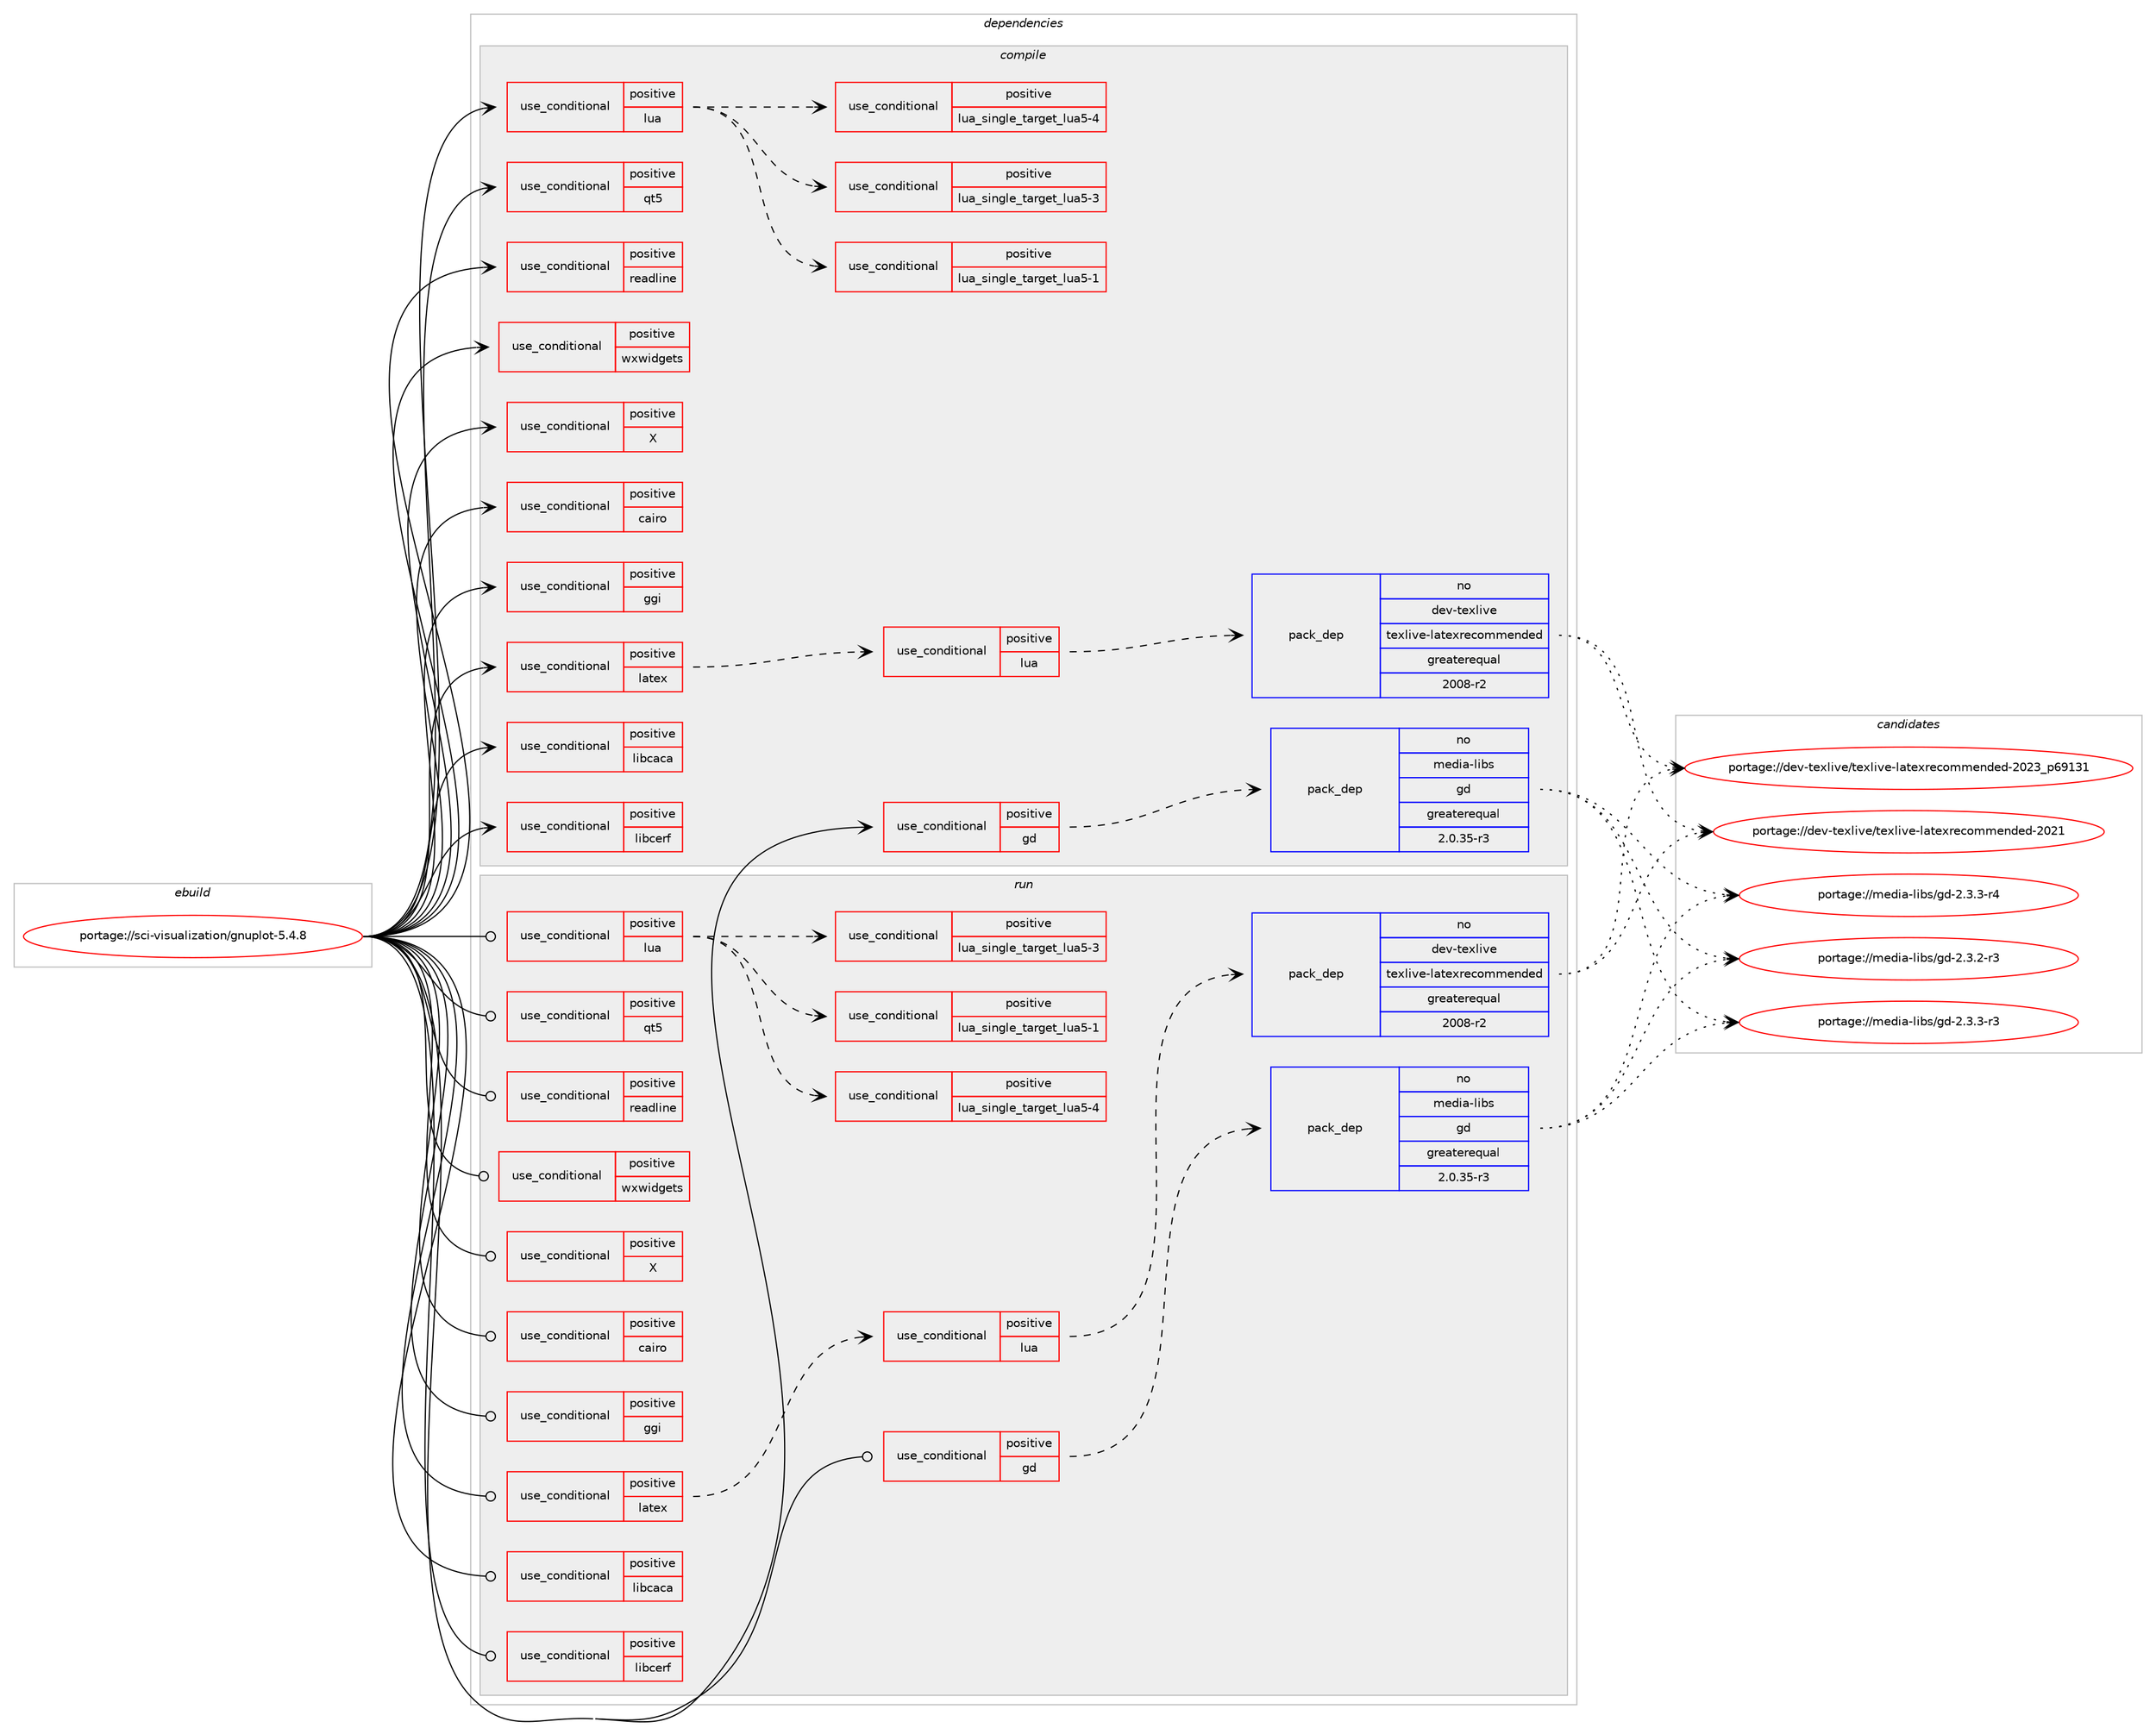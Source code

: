 digraph prolog {

# *************
# Graph options
# *************

newrank=true;
concentrate=true;
compound=true;
graph [rankdir=LR,fontname=Helvetica,fontsize=10,ranksep=1.5];#, ranksep=2.5, nodesep=0.2];
edge  [arrowhead=vee];
node  [fontname=Helvetica,fontsize=10];

# **********
# The ebuild
# **********

subgraph cluster_leftcol {
color=gray;
rank=same;
label=<<i>ebuild</i>>;
id [label="portage://sci-visualization/gnuplot-5.4.8", color=red, width=4, href="../sci-visualization/gnuplot-5.4.8.svg"];
}

# ****************
# The dependencies
# ****************

subgraph cluster_midcol {
color=gray;
label=<<i>dependencies</i>>;
subgraph cluster_compile {
fillcolor="#eeeeee";
style=filled;
label=<<i>compile</i>>;
subgraph cond9375 {
dependency12957 [label=<<TABLE BORDER="0" CELLBORDER="1" CELLSPACING="0" CELLPADDING="4"><TR><TD ROWSPAN="3" CELLPADDING="10">use_conditional</TD></TR><TR><TD>positive</TD></TR><TR><TD>X</TD></TR></TABLE>>, shape=none, color=red];
# *** BEGIN UNKNOWN DEPENDENCY TYPE (TODO) ***
# dependency12957 -> package_dependency(portage://sci-visualization/gnuplot-5.4.8,install,no,x11-libs,libXaw,none,[,,],[],[])
# *** END UNKNOWN DEPENDENCY TYPE (TODO) ***

}
id:e -> dependency12957:w [weight=20,style="solid",arrowhead="vee"];
subgraph cond9376 {
dependency12958 [label=<<TABLE BORDER="0" CELLBORDER="1" CELLSPACING="0" CELLPADDING="4"><TR><TD ROWSPAN="3" CELLPADDING="10">use_conditional</TD></TR><TR><TD>positive</TD></TR><TR><TD>cairo</TD></TR></TABLE>>, shape=none, color=red];
# *** BEGIN UNKNOWN DEPENDENCY TYPE (TODO) ***
# dependency12958 -> package_dependency(portage://sci-visualization/gnuplot-5.4.8,install,no,x11-libs,cairo,none,[,,],[],[])
# *** END UNKNOWN DEPENDENCY TYPE (TODO) ***

# *** BEGIN UNKNOWN DEPENDENCY TYPE (TODO) ***
# dependency12958 -> package_dependency(portage://sci-visualization/gnuplot-5.4.8,install,no,x11-libs,pango,none,[,,],[],[])
# *** END UNKNOWN DEPENDENCY TYPE (TODO) ***

}
id:e -> dependency12958:w [weight=20,style="solid",arrowhead="vee"];
subgraph cond9377 {
dependency12959 [label=<<TABLE BORDER="0" CELLBORDER="1" CELLSPACING="0" CELLPADDING="4"><TR><TD ROWSPAN="3" CELLPADDING="10">use_conditional</TD></TR><TR><TD>positive</TD></TR><TR><TD>gd</TD></TR></TABLE>>, shape=none, color=red];
subgraph pack3446 {
dependency12960 [label=<<TABLE BORDER="0" CELLBORDER="1" CELLSPACING="0" CELLPADDING="4" WIDTH="220"><TR><TD ROWSPAN="6" CELLPADDING="30">pack_dep</TD></TR><TR><TD WIDTH="110">no</TD></TR><TR><TD>media-libs</TD></TR><TR><TD>gd</TD></TR><TR><TD>greaterequal</TD></TR><TR><TD>2.0.35-r3</TD></TR></TABLE>>, shape=none, color=blue];
}
dependency12959:e -> dependency12960:w [weight=20,style="dashed",arrowhead="vee"];
}
id:e -> dependency12959:w [weight=20,style="solid",arrowhead="vee"];
subgraph cond9378 {
dependency12961 [label=<<TABLE BORDER="0" CELLBORDER="1" CELLSPACING="0" CELLPADDING="4"><TR><TD ROWSPAN="3" CELLPADDING="10">use_conditional</TD></TR><TR><TD>positive</TD></TR><TR><TD>ggi</TD></TR></TABLE>>, shape=none, color=red];
# *** BEGIN UNKNOWN DEPENDENCY TYPE (TODO) ***
# dependency12961 -> package_dependency(portage://sci-visualization/gnuplot-5.4.8,install,no,media-libs,libggi,none,[,,],[],[])
# *** END UNKNOWN DEPENDENCY TYPE (TODO) ***

}
id:e -> dependency12961:w [weight=20,style="solid",arrowhead="vee"];
subgraph cond9379 {
dependency12962 [label=<<TABLE BORDER="0" CELLBORDER="1" CELLSPACING="0" CELLPADDING="4"><TR><TD ROWSPAN="3" CELLPADDING="10">use_conditional</TD></TR><TR><TD>positive</TD></TR><TR><TD>latex</TD></TR></TABLE>>, shape=none, color=red];
# *** BEGIN UNKNOWN DEPENDENCY TYPE (TODO) ***
# dependency12962 -> package_dependency(portage://sci-visualization/gnuplot-5.4.8,install,no,virtual,latex-base,none,[,,],[],[])
# *** END UNKNOWN DEPENDENCY TYPE (TODO) ***

subgraph cond9380 {
dependency12963 [label=<<TABLE BORDER="0" CELLBORDER="1" CELLSPACING="0" CELLPADDING="4"><TR><TD ROWSPAN="3" CELLPADDING="10">use_conditional</TD></TR><TR><TD>positive</TD></TR><TR><TD>lua</TD></TR></TABLE>>, shape=none, color=red];
# *** BEGIN UNKNOWN DEPENDENCY TYPE (TODO) ***
# dependency12963 -> package_dependency(portage://sci-visualization/gnuplot-5.4.8,install,no,dev-tex,pgf,none,[,,],[],[])
# *** END UNKNOWN DEPENDENCY TYPE (TODO) ***

subgraph pack3447 {
dependency12964 [label=<<TABLE BORDER="0" CELLBORDER="1" CELLSPACING="0" CELLPADDING="4" WIDTH="220"><TR><TD ROWSPAN="6" CELLPADDING="30">pack_dep</TD></TR><TR><TD WIDTH="110">no</TD></TR><TR><TD>dev-texlive</TD></TR><TR><TD>texlive-latexrecommended</TD></TR><TR><TD>greaterequal</TD></TR><TR><TD>2008-r2</TD></TR></TABLE>>, shape=none, color=blue];
}
dependency12963:e -> dependency12964:w [weight=20,style="dashed",arrowhead="vee"];
}
dependency12962:e -> dependency12963:w [weight=20,style="dashed",arrowhead="vee"];
}
id:e -> dependency12962:w [weight=20,style="solid",arrowhead="vee"];
subgraph cond9381 {
dependency12965 [label=<<TABLE BORDER="0" CELLBORDER="1" CELLSPACING="0" CELLPADDING="4"><TR><TD ROWSPAN="3" CELLPADDING="10">use_conditional</TD></TR><TR><TD>positive</TD></TR><TR><TD>libcaca</TD></TR></TABLE>>, shape=none, color=red];
# *** BEGIN UNKNOWN DEPENDENCY TYPE (TODO) ***
# dependency12965 -> package_dependency(portage://sci-visualization/gnuplot-5.4.8,install,no,media-libs,libcaca,none,[,,],[],[])
# *** END UNKNOWN DEPENDENCY TYPE (TODO) ***

}
id:e -> dependency12965:w [weight=20,style="solid",arrowhead="vee"];
subgraph cond9382 {
dependency12966 [label=<<TABLE BORDER="0" CELLBORDER="1" CELLSPACING="0" CELLPADDING="4"><TR><TD ROWSPAN="3" CELLPADDING="10">use_conditional</TD></TR><TR><TD>positive</TD></TR><TR><TD>libcerf</TD></TR></TABLE>>, shape=none, color=red];
# *** BEGIN UNKNOWN DEPENDENCY TYPE (TODO) ***
# dependency12966 -> package_dependency(portage://sci-visualization/gnuplot-5.4.8,install,no,sci-libs,libcerf,none,[,,],[],[])
# *** END UNKNOWN DEPENDENCY TYPE (TODO) ***

}
id:e -> dependency12966:w [weight=20,style="solid",arrowhead="vee"];
subgraph cond9383 {
dependency12967 [label=<<TABLE BORDER="0" CELLBORDER="1" CELLSPACING="0" CELLPADDING="4"><TR><TD ROWSPAN="3" CELLPADDING="10">use_conditional</TD></TR><TR><TD>positive</TD></TR><TR><TD>lua</TD></TR></TABLE>>, shape=none, color=red];
subgraph cond9384 {
dependency12968 [label=<<TABLE BORDER="0" CELLBORDER="1" CELLSPACING="0" CELLPADDING="4"><TR><TD ROWSPAN="3" CELLPADDING="10">use_conditional</TD></TR><TR><TD>positive</TD></TR><TR><TD>lua_single_target_lua5-1</TD></TR></TABLE>>, shape=none, color=red];
# *** BEGIN UNKNOWN DEPENDENCY TYPE (TODO) ***
# dependency12968 -> package_dependency(portage://sci-visualization/gnuplot-5.4.8,install,no,dev-lang,lua,none,[,,],[slot(5.1)],[])
# *** END UNKNOWN DEPENDENCY TYPE (TODO) ***

}
dependency12967:e -> dependency12968:w [weight=20,style="dashed",arrowhead="vee"];
subgraph cond9385 {
dependency12969 [label=<<TABLE BORDER="0" CELLBORDER="1" CELLSPACING="0" CELLPADDING="4"><TR><TD ROWSPAN="3" CELLPADDING="10">use_conditional</TD></TR><TR><TD>positive</TD></TR><TR><TD>lua_single_target_lua5-3</TD></TR></TABLE>>, shape=none, color=red];
# *** BEGIN UNKNOWN DEPENDENCY TYPE (TODO) ***
# dependency12969 -> package_dependency(portage://sci-visualization/gnuplot-5.4.8,install,no,dev-lang,lua,none,[,,],[slot(5.3)],[])
# *** END UNKNOWN DEPENDENCY TYPE (TODO) ***

}
dependency12967:e -> dependency12969:w [weight=20,style="dashed",arrowhead="vee"];
subgraph cond9386 {
dependency12970 [label=<<TABLE BORDER="0" CELLBORDER="1" CELLSPACING="0" CELLPADDING="4"><TR><TD ROWSPAN="3" CELLPADDING="10">use_conditional</TD></TR><TR><TD>positive</TD></TR><TR><TD>lua_single_target_lua5-4</TD></TR></TABLE>>, shape=none, color=red];
# *** BEGIN UNKNOWN DEPENDENCY TYPE (TODO) ***
# dependency12970 -> package_dependency(portage://sci-visualization/gnuplot-5.4.8,install,no,dev-lang,lua,none,[,,],[slot(5.4)],[])
# *** END UNKNOWN DEPENDENCY TYPE (TODO) ***

}
dependency12967:e -> dependency12970:w [weight=20,style="dashed",arrowhead="vee"];
}
id:e -> dependency12967:w [weight=20,style="solid",arrowhead="vee"];
subgraph cond9387 {
dependency12971 [label=<<TABLE BORDER="0" CELLBORDER="1" CELLSPACING="0" CELLPADDING="4"><TR><TD ROWSPAN="3" CELLPADDING="10">use_conditional</TD></TR><TR><TD>positive</TD></TR><TR><TD>qt5</TD></TR></TABLE>>, shape=none, color=red];
# *** BEGIN UNKNOWN DEPENDENCY TYPE (TODO) ***
# dependency12971 -> package_dependency(portage://sci-visualization/gnuplot-5.4.8,install,no,dev-qt,qtcore,none,[,,],[slot(5),equal],[])
# *** END UNKNOWN DEPENDENCY TYPE (TODO) ***

# *** BEGIN UNKNOWN DEPENDENCY TYPE (TODO) ***
# dependency12971 -> package_dependency(portage://sci-visualization/gnuplot-5.4.8,install,no,dev-qt,qtgui,none,[,,],[slot(5),equal],[])
# *** END UNKNOWN DEPENDENCY TYPE (TODO) ***

# *** BEGIN UNKNOWN DEPENDENCY TYPE (TODO) ***
# dependency12971 -> package_dependency(portage://sci-visualization/gnuplot-5.4.8,install,no,dev-qt,qtnetwork,none,[,,],[slot(5),equal],[])
# *** END UNKNOWN DEPENDENCY TYPE (TODO) ***

# *** BEGIN UNKNOWN DEPENDENCY TYPE (TODO) ***
# dependency12971 -> package_dependency(portage://sci-visualization/gnuplot-5.4.8,install,no,dev-qt,qtprintsupport,none,[,,],[slot(5),equal],[])
# *** END UNKNOWN DEPENDENCY TYPE (TODO) ***

# *** BEGIN UNKNOWN DEPENDENCY TYPE (TODO) ***
# dependency12971 -> package_dependency(portage://sci-visualization/gnuplot-5.4.8,install,no,dev-qt,qtsvg,none,[,,],[slot(5),equal],[])
# *** END UNKNOWN DEPENDENCY TYPE (TODO) ***

# *** BEGIN UNKNOWN DEPENDENCY TYPE (TODO) ***
# dependency12971 -> package_dependency(portage://sci-visualization/gnuplot-5.4.8,install,no,dev-qt,qtwidgets,none,[,,],[slot(5),equal],[])
# *** END UNKNOWN DEPENDENCY TYPE (TODO) ***

}
id:e -> dependency12971:w [weight=20,style="solid",arrowhead="vee"];
subgraph cond9388 {
dependency12972 [label=<<TABLE BORDER="0" CELLBORDER="1" CELLSPACING="0" CELLPADDING="4"><TR><TD ROWSPAN="3" CELLPADDING="10">use_conditional</TD></TR><TR><TD>positive</TD></TR><TR><TD>readline</TD></TR></TABLE>>, shape=none, color=red];
# *** BEGIN UNKNOWN DEPENDENCY TYPE (TODO) ***
# dependency12972 -> package_dependency(portage://sci-visualization/gnuplot-5.4.8,install,no,sys-libs,readline,none,[,,],[slot(0),equal],[])
# *** END UNKNOWN DEPENDENCY TYPE (TODO) ***

}
id:e -> dependency12972:w [weight=20,style="solid",arrowhead="vee"];
subgraph cond9389 {
dependency12973 [label=<<TABLE BORDER="0" CELLBORDER="1" CELLSPACING="0" CELLPADDING="4"><TR><TD ROWSPAN="3" CELLPADDING="10">use_conditional</TD></TR><TR><TD>positive</TD></TR><TR><TD>wxwidgets</TD></TR></TABLE>>, shape=none, color=red];
# *** BEGIN UNKNOWN DEPENDENCY TYPE (TODO) ***
# dependency12973 -> package_dependency(portage://sci-visualization/gnuplot-5.4.8,install,no,x11-libs,wxGTK,none,[,,],[slot(3.2-gtk3)],[use(enable(X),none)])
# *** END UNKNOWN DEPENDENCY TYPE (TODO) ***

# *** BEGIN UNKNOWN DEPENDENCY TYPE (TODO) ***
# dependency12973 -> package_dependency(portage://sci-visualization/gnuplot-5.4.8,install,no,x11-libs,cairo,none,[,,],[],[])
# *** END UNKNOWN DEPENDENCY TYPE (TODO) ***

# *** BEGIN UNKNOWN DEPENDENCY TYPE (TODO) ***
# dependency12973 -> package_dependency(portage://sci-visualization/gnuplot-5.4.8,install,no,x11-libs,pango,none,[,,],[],[])
# *** END UNKNOWN DEPENDENCY TYPE (TODO) ***

# *** BEGIN UNKNOWN DEPENDENCY TYPE (TODO) ***
# dependency12973 -> package_dependency(portage://sci-visualization/gnuplot-5.4.8,install,no,x11-libs,gtk+,none,[,,],[slot(3)],[])
# *** END UNKNOWN DEPENDENCY TYPE (TODO) ***

}
id:e -> dependency12973:w [weight=20,style="solid",arrowhead="vee"];
}
subgraph cluster_compileandrun {
fillcolor="#eeeeee";
style=filled;
label=<<i>compile and run</i>>;
}
subgraph cluster_run {
fillcolor="#eeeeee";
style=filled;
label=<<i>run</i>>;
subgraph cond9390 {
dependency12974 [label=<<TABLE BORDER="0" CELLBORDER="1" CELLSPACING="0" CELLPADDING="4"><TR><TD ROWSPAN="3" CELLPADDING="10">use_conditional</TD></TR><TR><TD>positive</TD></TR><TR><TD>X</TD></TR></TABLE>>, shape=none, color=red];
# *** BEGIN UNKNOWN DEPENDENCY TYPE (TODO) ***
# dependency12974 -> package_dependency(portage://sci-visualization/gnuplot-5.4.8,run,no,x11-libs,libXaw,none,[,,],[],[])
# *** END UNKNOWN DEPENDENCY TYPE (TODO) ***

}
id:e -> dependency12974:w [weight=20,style="solid",arrowhead="odot"];
subgraph cond9391 {
dependency12975 [label=<<TABLE BORDER="0" CELLBORDER="1" CELLSPACING="0" CELLPADDING="4"><TR><TD ROWSPAN="3" CELLPADDING="10">use_conditional</TD></TR><TR><TD>positive</TD></TR><TR><TD>cairo</TD></TR></TABLE>>, shape=none, color=red];
# *** BEGIN UNKNOWN DEPENDENCY TYPE (TODO) ***
# dependency12975 -> package_dependency(portage://sci-visualization/gnuplot-5.4.8,run,no,x11-libs,cairo,none,[,,],[],[])
# *** END UNKNOWN DEPENDENCY TYPE (TODO) ***

# *** BEGIN UNKNOWN DEPENDENCY TYPE (TODO) ***
# dependency12975 -> package_dependency(portage://sci-visualization/gnuplot-5.4.8,run,no,x11-libs,pango,none,[,,],[],[])
# *** END UNKNOWN DEPENDENCY TYPE (TODO) ***

}
id:e -> dependency12975:w [weight=20,style="solid",arrowhead="odot"];
subgraph cond9392 {
dependency12976 [label=<<TABLE BORDER="0" CELLBORDER="1" CELLSPACING="0" CELLPADDING="4"><TR><TD ROWSPAN="3" CELLPADDING="10">use_conditional</TD></TR><TR><TD>positive</TD></TR><TR><TD>gd</TD></TR></TABLE>>, shape=none, color=red];
subgraph pack3448 {
dependency12977 [label=<<TABLE BORDER="0" CELLBORDER="1" CELLSPACING="0" CELLPADDING="4" WIDTH="220"><TR><TD ROWSPAN="6" CELLPADDING="30">pack_dep</TD></TR><TR><TD WIDTH="110">no</TD></TR><TR><TD>media-libs</TD></TR><TR><TD>gd</TD></TR><TR><TD>greaterequal</TD></TR><TR><TD>2.0.35-r3</TD></TR></TABLE>>, shape=none, color=blue];
}
dependency12976:e -> dependency12977:w [weight=20,style="dashed",arrowhead="vee"];
}
id:e -> dependency12976:w [weight=20,style="solid",arrowhead="odot"];
subgraph cond9393 {
dependency12978 [label=<<TABLE BORDER="0" CELLBORDER="1" CELLSPACING="0" CELLPADDING="4"><TR><TD ROWSPAN="3" CELLPADDING="10">use_conditional</TD></TR><TR><TD>positive</TD></TR><TR><TD>ggi</TD></TR></TABLE>>, shape=none, color=red];
# *** BEGIN UNKNOWN DEPENDENCY TYPE (TODO) ***
# dependency12978 -> package_dependency(portage://sci-visualization/gnuplot-5.4.8,run,no,media-libs,libggi,none,[,,],[],[])
# *** END UNKNOWN DEPENDENCY TYPE (TODO) ***

}
id:e -> dependency12978:w [weight=20,style="solid",arrowhead="odot"];
subgraph cond9394 {
dependency12979 [label=<<TABLE BORDER="0" CELLBORDER="1" CELLSPACING="0" CELLPADDING="4"><TR><TD ROWSPAN="3" CELLPADDING="10">use_conditional</TD></TR><TR><TD>positive</TD></TR><TR><TD>latex</TD></TR></TABLE>>, shape=none, color=red];
# *** BEGIN UNKNOWN DEPENDENCY TYPE (TODO) ***
# dependency12979 -> package_dependency(portage://sci-visualization/gnuplot-5.4.8,run,no,virtual,latex-base,none,[,,],[],[])
# *** END UNKNOWN DEPENDENCY TYPE (TODO) ***

subgraph cond9395 {
dependency12980 [label=<<TABLE BORDER="0" CELLBORDER="1" CELLSPACING="0" CELLPADDING="4"><TR><TD ROWSPAN="3" CELLPADDING="10">use_conditional</TD></TR><TR><TD>positive</TD></TR><TR><TD>lua</TD></TR></TABLE>>, shape=none, color=red];
# *** BEGIN UNKNOWN DEPENDENCY TYPE (TODO) ***
# dependency12980 -> package_dependency(portage://sci-visualization/gnuplot-5.4.8,run,no,dev-tex,pgf,none,[,,],[],[])
# *** END UNKNOWN DEPENDENCY TYPE (TODO) ***

subgraph pack3449 {
dependency12981 [label=<<TABLE BORDER="0" CELLBORDER="1" CELLSPACING="0" CELLPADDING="4" WIDTH="220"><TR><TD ROWSPAN="6" CELLPADDING="30">pack_dep</TD></TR><TR><TD WIDTH="110">no</TD></TR><TR><TD>dev-texlive</TD></TR><TR><TD>texlive-latexrecommended</TD></TR><TR><TD>greaterequal</TD></TR><TR><TD>2008-r2</TD></TR></TABLE>>, shape=none, color=blue];
}
dependency12980:e -> dependency12981:w [weight=20,style="dashed",arrowhead="vee"];
}
dependency12979:e -> dependency12980:w [weight=20,style="dashed",arrowhead="vee"];
}
id:e -> dependency12979:w [weight=20,style="solid",arrowhead="odot"];
subgraph cond9396 {
dependency12982 [label=<<TABLE BORDER="0" CELLBORDER="1" CELLSPACING="0" CELLPADDING="4"><TR><TD ROWSPAN="3" CELLPADDING="10">use_conditional</TD></TR><TR><TD>positive</TD></TR><TR><TD>libcaca</TD></TR></TABLE>>, shape=none, color=red];
# *** BEGIN UNKNOWN DEPENDENCY TYPE (TODO) ***
# dependency12982 -> package_dependency(portage://sci-visualization/gnuplot-5.4.8,run,no,media-libs,libcaca,none,[,,],[],[])
# *** END UNKNOWN DEPENDENCY TYPE (TODO) ***

}
id:e -> dependency12982:w [weight=20,style="solid",arrowhead="odot"];
subgraph cond9397 {
dependency12983 [label=<<TABLE BORDER="0" CELLBORDER="1" CELLSPACING="0" CELLPADDING="4"><TR><TD ROWSPAN="3" CELLPADDING="10">use_conditional</TD></TR><TR><TD>positive</TD></TR><TR><TD>libcerf</TD></TR></TABLE>>, shape=none, color=red];
# *** BEGIN UNKNOWN DEPENDENCY TYPE (TODO) ***
# dependency12983 -> package_dependency(portage://sci-visualization/gnuplot-5.4.8,run,no,sci-libs,libcerf,none,[,,],[],[])
# *** END UNKNOWN DEPENDENCY TYPE (TODO) ***

}
id:e -> dependency12983:w [weight=20,style="solid",arrowhead="odot"];
subgraph cond9398 {
dependency12984 [label=<<TABLE BORDER="0" CELLBORDER="1" CELLSPACING="0" CELLPADDING="4"><TR><TD ROWSPAN="3" CELLPADDING="10">use_conditional</TD></TR><TR><TD>positive</TD></TR><TR><TD>lua</TD></TR></TABLE>>, shape=none, color=red];
subgraph cond9399 {
dependency12985 [label=<<TABLE BORDER="0" CELLBORDER="1" CELLSPACING="0" CELLPADDING="4"><TR><TD ROWSPAN="3" CELLPADDING="10">use_conditional</TD></TR><TR><TD>positive</TD></TR><TR><TD>lua_single_target_lua5-1</TD></TR></TABLE>>, shape=none, color=red];
# *** BEGIN UNKNOWN DEPENDENCY TYPE (TODO) ***
# dependency12985 -> package_dependency(portage://sci-visualization/gnuplot-5.4.8,run,no,dev-lang,lua,none,[,,],[slot(5.1)],[])
# *** END UNKNOWN DEPENDENCY TYPE (TODO) ***

}
dependency12984:e -> dependency12985:w [weight=20,style="dashed",arrowhead="vee"];
subgraph cond9400 {
dependency12986 [label=<<TABLE BORDER="0" CELLBORDER="1" CELLSPACING="0" CELLPADDING="4"><TR><TD ROWSPAN="3" CELLPADDING="10">use_conditional</TD></TR><TR><TD>positive</TD></TR><TR><TD>lua_single_target_lua5-3</TD></TR></TABLE>>, shape=none, color=red];
# *** BEGIN UNKNOWN DEPENDENCY TYPE (TODO) ***
# dependency12986 -> package_dependency(portage://sci-visualization/gnuplot-5.4.8,run,no,dev-lang,lua,none,[,,],[slot(5.3)],[])
# *** END UNKNOWN DEPENDENCY TYPE (TODO) ***

}
dependency12984:e -> dependency12986:w [weight=20,style="dashed",arrowhead="vee"];
subgraph cond9401 {
dependency12987 [label=<<TABLE BORDER="0" CELLBORDER="1" CELLSPACING="0" CELLPADDING="4"><TR><TD ROWSPAN="3" CELLPADDING="10">use_conditional</TD></TR><TR><TD>positive</TD></TR><TR><TD>lua_single_target_lua5-4</TD></TR></TABLE>>, shape=none, color=red];
# *** BEGIN UNKNOWN DEPENDENCY TYPE (TODO) ***
# dependency12987 -> package_dependency(portage://sci-visualization/gnuplot-5.4.8,run,no,dev-lang,lua,none,[,,],[slot(5.4)],[])
# *** END UNKNOWN DEPENDENCY TYPE (TODO) ***

}
dependency12984:e -> dependency12987:w [weight=20,style="dashed",arrowhead="vee"];
}
id:e -> dependency12984:w [weight=20,style="solid",arrowhead="odot"];
subgraph cond9402 {
dependency12988 [label=<<TABLE BORDER="0" CELLBORDER="1" CELLSPACING="0" CELLPADDING="4"><TR><TD ROWSPAN="3" CELLPADDING="10">use_conditional</TD></TR><TR><TD>positive</TD></TR><TR><TD>qt5</TD></TR></TABLE>>, shape=none, color=red];
# *** BEGIN UNKNOWN DEPENDENCY TYPE (TODO) ***
# dependency12988 -> package_dependency(portage://sci-visualization/gnuplot-5.4.8,run,no,dev-qt,qtcore,none,[,,],[slot(5),equal],[])
# *** END UNKNOWN DEPENDENCY TYPE (TODO) ***

# *** BEGIN UNKNOWN DEPENDENCY TYPE (TODO) ***
# dependency12988 -> package_dependency(portage://sci-visualization/gnuplot-5.4.8,run,no,dev-qt,qtgui,none,[,,],[slot(5),equal],[])
# *** END UNKNOWN DEPENDENCY TYPE (TODO) ***

# *** BEGIN UNKNOWN DEPENDENCY TYPE (TODO) ***
# dependency12988 -> package_dependency(portage://sci-visualization/gnuplot-5.4.8,run,no,dev-qt,qtnetwork,none,[,,],[slot(5),equal],[])
# *** END UNKNOWN DEPENDENCY TYPE (TODO) ***

# *** BEGIN UNKNOWN DEPENDENCY TYPE (TODO) ***
# dependency12988 -> package_dependency(portage://sci-visualization/gnuplot-5.4.8,run,no,dev-qt,qtprintsupport,none,[,,],[slot(5),equal],[])
# *** END UNKNOWN DEPENDENCY TYPE (TODO) ***

# *** BEGIN UNKNOWN DEPENDENCY TYPE (TODO) ***
# dependency12988 -> package_dependency(portage://sci-visualization/gnuplot-5.4.8,run,no,dev-qt,qtsvg,none,[,,],[slot(5),equal],[])
# *** END UNKNOWN DEPENDENCY TYPE (TODO) ***

# *** BEGIN UNKNOWN DEPENDENCY TYPE (TODO) ***
# dependency12988 -> package_dependency(portage://sci-visualization/gnuplot-5.4.8,run,no,dev-qt,qtwidgets,none,[,,],[slot(5),equal],[])
# *** END UNKNOWN DEPENDENCY TYPE (TODO) ***

}
id:e -> dependency12988:w [weight=20,style="solid",arrowhead="odot"];
subgraph cond9403 {
dependency12989 [label=<<TABLE BORDER="0" CELLBORDER="1" CELLSPACING="0" CELLPADDING="4"><TR><TD ROWSPAN="3" CELLPADDING="10">use_conditional</TD></TR><TR><TD>positive</TD></TR><TR><TD>readline</TD></TR></TABLE>>, shape=none, color=red];
# *** BEGIN UNKNOWN DEPENDENCY TYPE (TODO) ***
# dependency12989 -> package_dependency(portage://sci-visualization/gnuplot-5.4.8,run,no,sys-libs,readline,none,[,,],[slot(0),equal],[])
# *** END UNKNOWN DEPENDENCY TYPE (TODO) ***

}
id:e -> dependency12989:w [weight=20,style="solid",arrowhead="odot"];
subgraph cond9404 {
dependency12990 [label=<<TABLE BORDER="0" CELLBORDER="1" CELLSPACING="0" CELLPADDING="4"><TR><TD ROWSPAN="3" CELLPADDING="10">use_conditional</TD></TR><TR><TD>positive</TD></TR><TR><TD>wxwidgets</TD></TR></TABLE>>, shape=none, color=red];
# *** BEGIN UNKNOWN DEPENDENCY TYPE (TODO) ***
# dependency12990 -> package_dependency(portage://sci-visualization/gnuplot-5.4.8,run,no,x11-libs,wxGTK,none,[,,],[slot(3.2-gtk3)],[use(enable(X),none)])
# *** END UNKNOWN DEPENDENCY TYPE (TODO) ***

# *** BEGIN UNKNOWN DEPENDENCY TYPE (TODO) ***
# dependency12990 -> package_dependency(portage://sci-visualization/gnuplot-5.4.8,run,no,x11-libs,cairo,none,[,,],[],[])
# *** END UNKNOWN DEPENDENCY TYPE (TODO) ***

# *** BEGIN UNKNOWN DEPENDENCY TYPE (TODO) ***
# dependency12990 -> package_dependency(portage://sci-visualization/gnuplot-5.4.8,run,no,x11-libs,pango,none,[,,],[],[])
# *** END UNKNOWN DEPENDENCY TYPE (TODO) ***

# *** BEGIN UNKNOWN DEPENDENCY TYPE (TODO) ***
# dependency12990 -> package_dependency(portage://sci-visualization/gnuplot-5.4.8,run,no,x11-libs,gtk+,none,[,,],[slot(3)],[])
# *** END UNKNOWN DEPENDENCY TYPE (TODO) ***

}
id:e -> dependency12990:w [weight=20,style="solid",arrowhead="odot"];
}
}

# **************
# The candidates
# **************

subgraph cluster_choices {
rank=same;
color=gray;
label=<<i>candidates</i>>;

subgraph choice3446 {
color=black;
nodesep=1;
choice109101100105974510810598115471031004550465146504511451 [label="portage://media-libs/gd-2.3.2-r3", color=red, width=4,href="../media-libs/gd-2.3.2-r3.svg"];
choice109101100105974510810598115471031004550465146514511451 [label="portage://media-libs/gd-2.3.3-r3", color=red, width=4,href="../media-libs/gd-2.3.3-r3.svg"];
choice109101100105974510810598115471031004550465146514511452 [label="portage://media-libs/gd-2.3.3-r4", color=red, width=4,href="../media-libs/gd-2.3.3-r4.svg"];
dependency12960:e -> choice109101100105974510810598115471031004550465146504511451:w [style=dotted,weight="100"];
dependency12960:e -> choice109101100105974510810598115471031004550465146514511451:w [style=dotted,weight="100"];
dependency12960:e -> choice109101100105974510810598115471031004550465146514511452:w [style=dotted,weight="100"];
}
subgraph choice3447 {
color=black;
nodesep=1;
choice10010111845116101120108105118101471161011201081051181014510897116101120114101991111091091011101001011004550485049 [label="portage://dev-texlive/texlive-latexrecommended-2021", color=red, width=4,href="../dev-texlive/texlive-latexrecommended-2021.svg"];
choice10010111845116101120108105118101471161011201081051181014510897116101120114101991111091091011101001011004550485051951125457495149 [label="portage://dev-texlive/texlive-latexrecommended-2023_p69131", color=red, width=4,href="../dev-texlive/texlive-latexrecommended-2023_p69131.svg"];
dependency12964:e -> choice10010111845116101120108105118101471161011201081051181014510897116101120114101991111091091011101001011004550485049:w [style=dotted,weight="100"];
dependency12964:e -> choice10010111845116101120108105118101471161011201081051181014510897116101120114101991111091091011101001011004550485051951125457495149:w [style=dotted,weight="100"];
}
subgraph choice3448 {
color=black;
nodesep=1;
choice109101100105974510810598115471031004550465146504511451 [label="portage://media-libs/gd-2.3.2-r3", color=red, width=4,href="../media-libs/gd-2.3.2-r3.svg"];
choice109101100105974510810598115471031004550465146514511451 [label="portage://media-libs/gd-2.3.3-r3", color=red, width=4,href="../media-libs/gd-2.3.3-r3.svg"];
choice109101100105974510810598115471031004550465146514511452 [label="portage://media-libs/gd-2.3.3-r4", color=red, width=4,href="../media-libs/gd-2.3.3-r4.svg"];
dependency12977:e -> choice109101100105974510810598115471031004550465146504511451:w [style=dotted,weight="100"];
dependency12977:e -> choice109101100105974510810598115471031004550465146514511451:w [style=dotted,weight="100"];
dependency12977:e -> choice109101100105974510810598115471031004550465146514511452:w [style=dotted,weight="100"];
}
subgraph choice3449 {
color=black;
nodesep=1;
choice10010111845116101120108105118101471161011201081051181014510897116101120114101991111091091011101001011004550485049 [label="portage://dev-texlive/texlive-latexrecommended-2021", color=red, width=4,href="../dev-texlive/texlive-latexrecommended-2021.svg"];
choice10010111845116101120108105118101471161011201081051181014510897116101120114101991111091091011101001011004550485051951125457495149 [label="portage://dev-texlive/texlive-latexrecommended-2023_p69131", color=red, width=4,href="../dev-texlive/texlive-latexrecommended-2023_p69131.svg"];
dependency12981:e -> choice10010111845116101120108105118101471161011201081051181014510897116101120114101991111091091011101001011004550485049:w [style=dotted,weight="100"];
dependency12981:e -> choice10010111845116101120108105118101471161011201081051181014510897116101120114101991111091091011101001011004550485051951125457495149:w [style=dotted,weight="100"];
}
}

}
